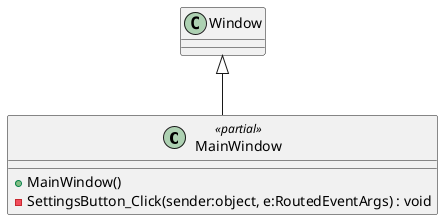 @startuml
class MainWindow <<partial>> {
    + MainWindow()
    - SettingsButton_Click(sender:object, e:RoutedEventArgs) : void
}
Window <|-- MainWindow
@enduml
